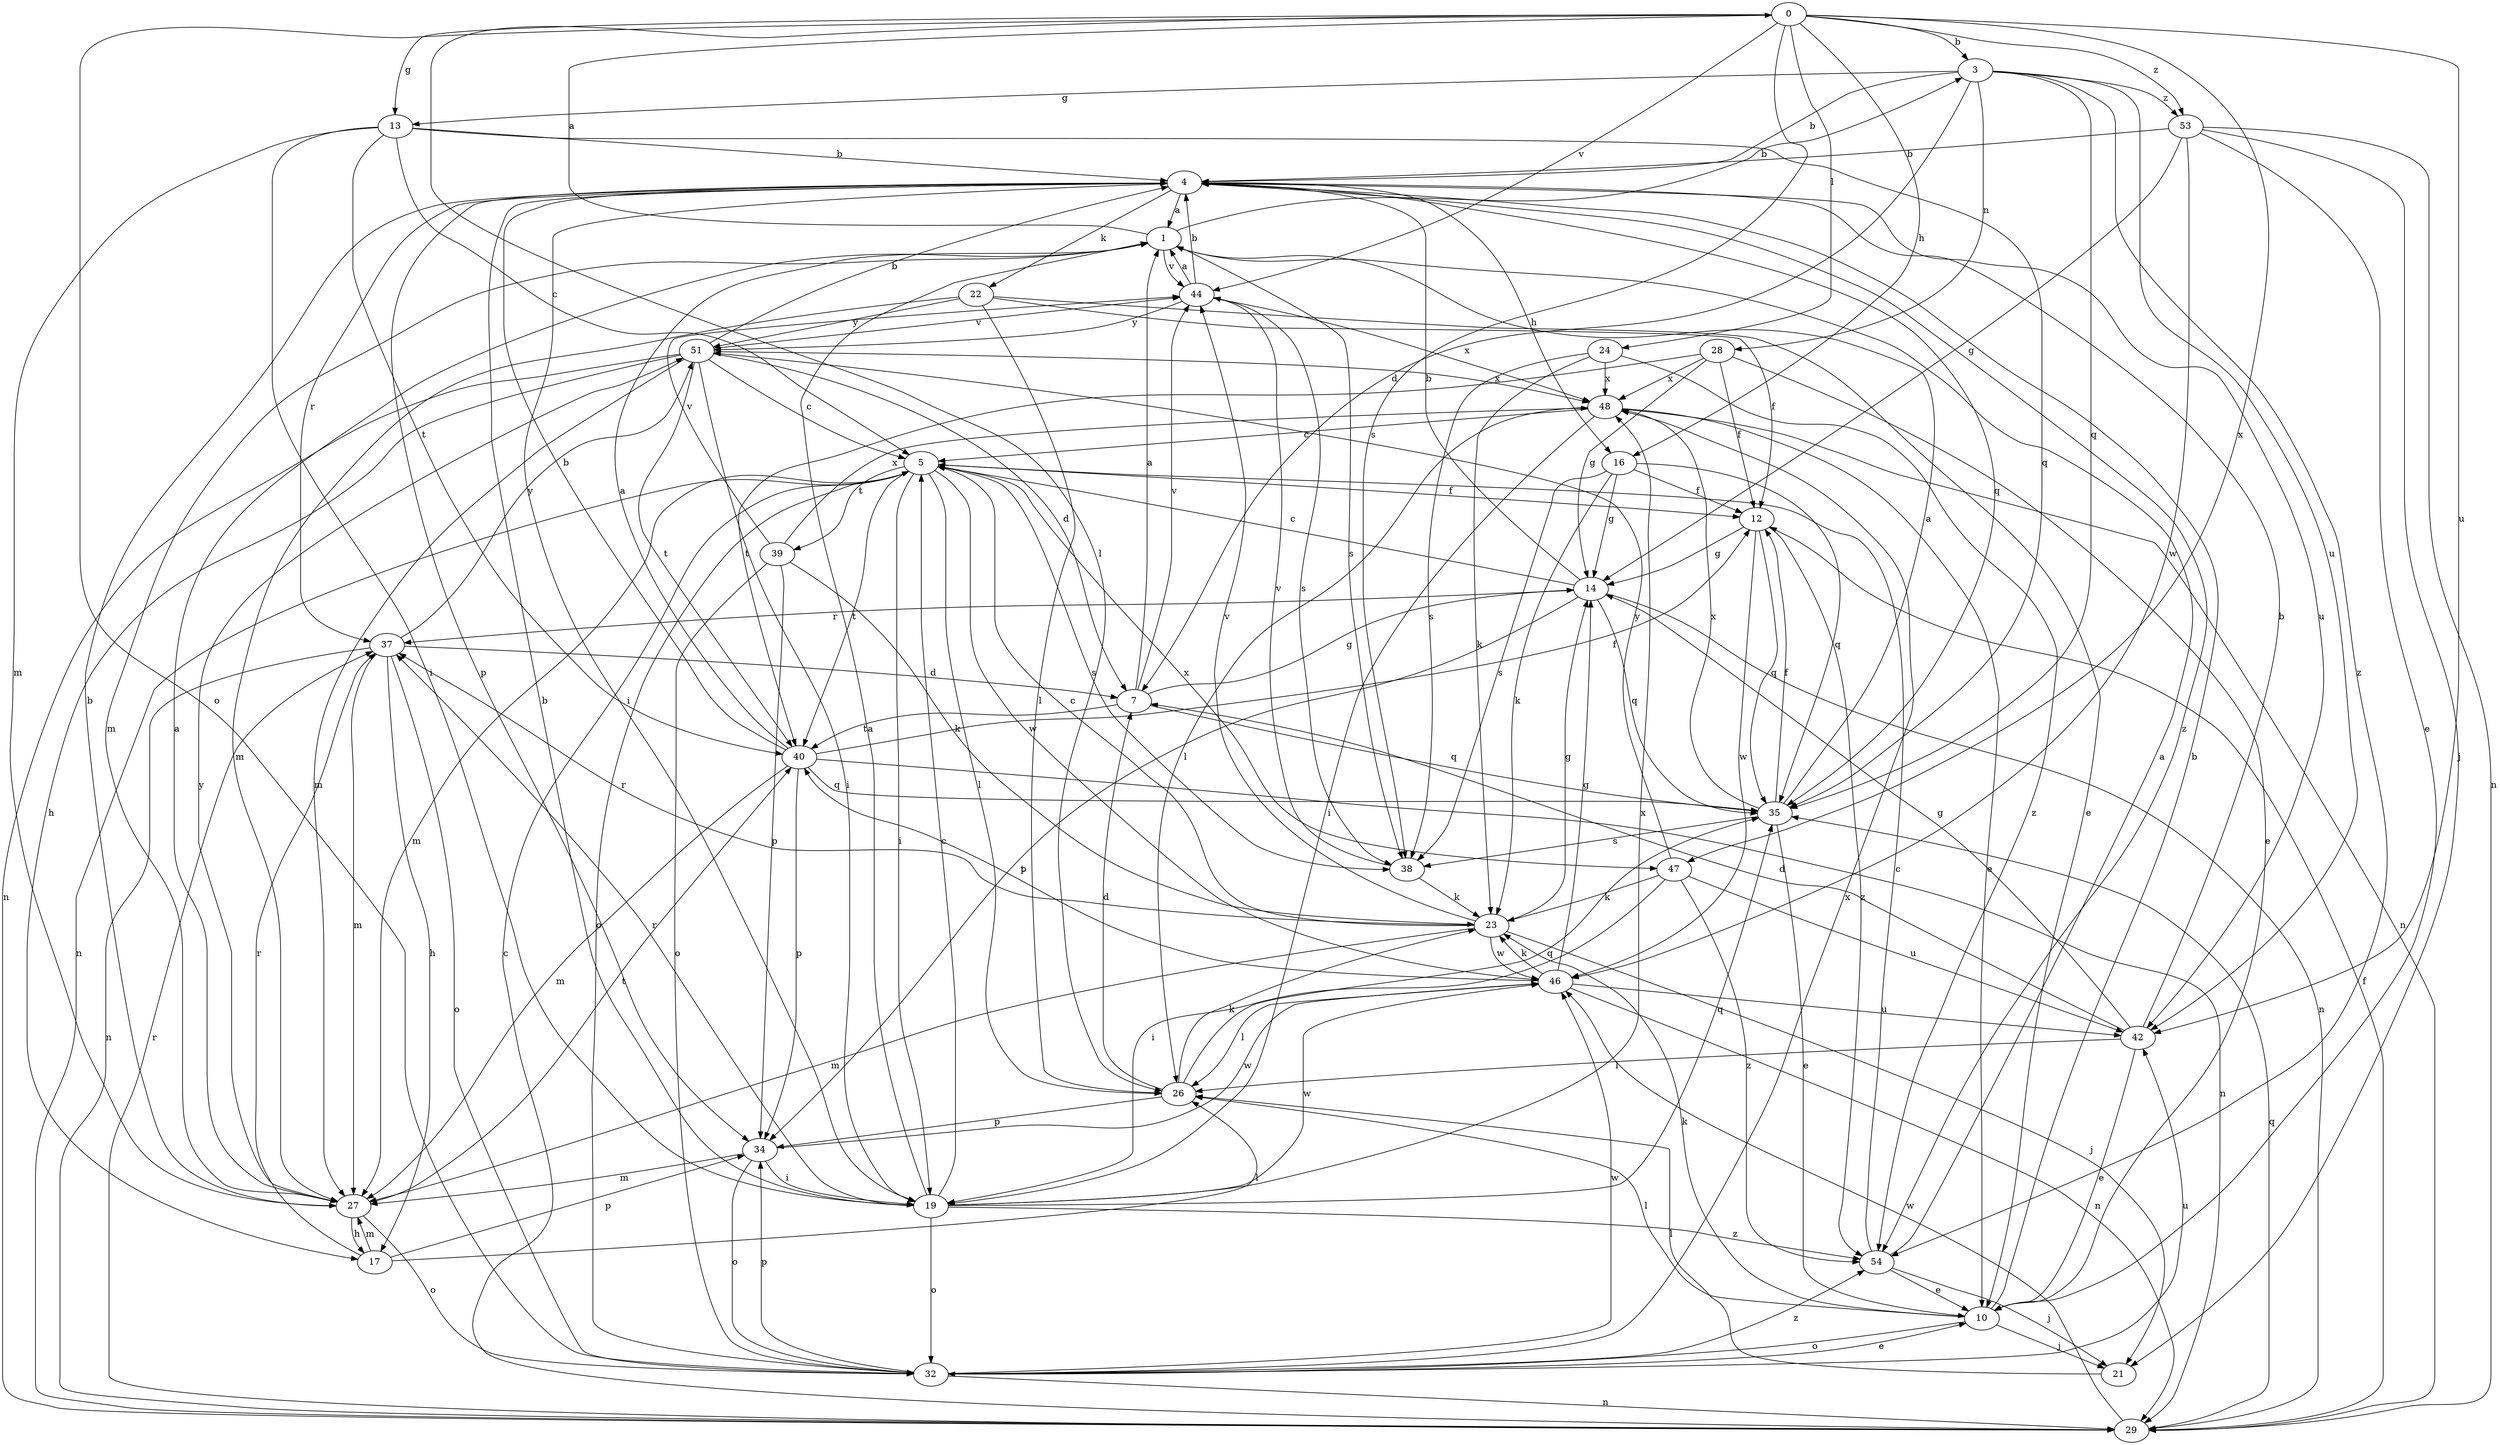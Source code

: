 strict digraph  {
0;
1;
3;
4;
5;
7;
10;
12;
13;
14;
16;
17;
19;
21;
22;
23;
24;
26;
27;
28;
29;
32;
34;
35;
37;
38;
39;
40;
42;
44;
46;
47;
48;
51;
53;
54;
0 -> 3  [label=b];
0 -> 13  [label=g];
0 -> 16  [label=h];
0 -> 24  [label=l];
0 -> 26  [label=l];
0 -> 32  [label=o];
0 -> 38  [label=s];
0 -> 42  [label=u];
0 -> 44  [label=v];
0 -> 47  [label=x];
0 -> 53  [label=z];
1 -> 0  [label=a];
1 -> 3  [label=b];
1 -> 27  [label=m];
1 -> 38  [label=s];
1 -> 44  [label=v];
3 -> 4  [label=b];
3 -> 7  [label=d];
3 -> 13  [label=g];
3 -> 28  [label=n];
3 -> 35  [label=q];
3 -> 42  [label=u];
3 -> 53  [label=z];
3 -> 54  [label=z];
4 -> 1  [label=a];
4 -> 16  [label=h];
4 -> 19  [label=i];
4 -> 22  [label=k];
4 -> 34  [label=p];
4 -> 35  [label=q];
4 -> 37  [label=r];
4 -> 42  [label=u];
4 -> 54  [label=z];
5 -> 12  [label=f];
5 -> 19  [label=i];
5 -> 26  [label=l];
5 -> 27  [label=m];
5 -> 29  [label=n];
5 -> 32  [label=o];
5 -> 38  [label=s];
5 -> 39  [label=t];
5 -> 40  [label=t];
5 -> 46  [label=w];
5 -> 47  [label=x];
7 -> 1  [label=a];
7 -> 14  [label=g];
7 -> 35  [label=q];
7 -> 40  [label=t];
7 -> 44  [label=v];
10 -> 4  [label=b];
10 -> 21  [label=j];
10 -> 23  [label=k];
10 -> 26  [label=l];
10 -> 32  [label=o];
12 -> 14  [label=g];
12 -> 35  [label=q];
12 -> 46  [label=w];
12 -> 54  [label=z];
13 -> 4  [label=b];
13 -> 5  [label=c];
13 -> 19  [label=i];
13 -> 27  [label=m];
13 -> 35  [label=q];
13 -> 40  [label=t];
14 -> 4  [label=b];
14 -> 5  [label=c];
14 -> 29  [label=n];
14 -> 34  [label=p];
14 -> 35  [label=q];
14 -> 37  [label=r];
16 -> 12  [label=f];
16 -> 14  [label=g];
16 -> 23  [label=k];
16 -> 35  [label=q];
16 -> 38  [label=s];
17 -> 26  [label=l];
17 -> 27  [label=m];
17 -> 34  [label=p];
17 -> 37  [label=r];
19 -> 1  [label=a];
19 -> 4  [label=b];
19 -> 5  [label=c];
19 -> 32  [label=o];
19 -> 35  [label=q];
19 -> 37  [label=r];
19 -> 46  [label=w];
19 -> 48  [label=x];
19 -> 54  [label=z];
21 -> 26  [label=l];
22 -> 10  [label=e];
22 -> 12  [label=f];
22 -> 26  [label=l];
22 -> 27  [label=m];
22 -> 51  [label=y];
23 -> 5  [label=c];
23 -> 14  [label=g];
23 -> 21  [label=j];
23 -> 27  [label=m];
23 -> 37  [label=r];
23 -> 44  [label=v];
23 -> 46  [label=w];
24 -> 23  [label=k];
24 -> 38  [label=s];
24 -> 48  [label=x];
24 -> 54  [label=z];
26 -> 7  [label=d];
26 -> 23  [label=k];
26 -> 34  [label=p];
26 -> 35  [label=q];
27 -> 1  [label=a];
27 -> 4  [label=b];
27 -> 17  [label=h];
27 -> 32  [label=o];
27 -> 40  [label=t];
27 -> 51  [label=y];
28 -> 10  [label=e];
28 -> 12  [label=f];
28 -> 14  [label=g];
28 -> 40  [label=t];
28 -> 48  [label=x];
29 -> 5  [label=c];
29 -> 12  [label=f];
29 -> 35  [label=q];
29 -> 37  [label=r];
29 -> 46  [label=w];
32 -> 10  [label=e];
32 -> 29  [label=n];
32 -> 34  [label=p];
32 -> 42  [label=u];
32 -> 46  [label=w];
32 -> 48  [label=x];
32 -> 54  [label=z];
34 -> 19  [label=i];
34 -> 27  [label=m];
34 -> 32  [label=o];
34 -> 46  [label=w];
35 -> 1  [label=a];
35 -> 10  [label=e];
35 -> 12  [label=f];
35 -> 38  [label=s];
35 -> 48  [label=x];
37 -> 7  [label=d];
37 -> 17  [label=h];
37 -> 27  [label=m];
37 -> 29  [label=n];
37 -> 32  [label=o];
37 -> 51  [label=y];
38 -> 23  [label=k];
38 -> 44  [label=v];
39 -> 23  [label=k];
39 -> 32  [label=o];
39 -> 34  [label=p];
39 -> 44  [label=v];
39 -> 48  [label=x];
40 -> 1  [label=a];
40 -> 4  [label=b];
40 -> 12  [label=f];
40 -> 27  [label=m];
40 -> 29  [label=n];
40 -> 34  [label=p];
40 -> 35  [label=q];
42 -> 4  [label=b];
42 -> 7  [label=d];
42 -> 10  [label=e];
42 -> 14  [label=g];
42 -> 26  [label=l];
44 -> 1  [label=a];
44 -> 4  [label=b];
44 -> 38  [label=s];
44 -> 48  [label=x];
44 -> 51  [label=y];
46 -> 14  [label=g];
46 -> 23  [label=k];
46 -> 26  [label=l];
46 -> 29  [label=n];
46 -> 40  [label=t];
46 -> 42  [label=u];
47 -> 19  [label=i];
47 -> 23  [label=k];
47 -> 42  [label=u];
47 -> 51  [label=y];
47 -> 54  [label=z];
48 -> 5  [label=c];
48 -> 10  [label=e];
48 -> 19  [label=i];
48 -> 26  [label=l];
48 -> 29  [label=n];
51 -> 4  [label=b];
51 -> 5  [label=c];
51 -> 7  [label=d];
51 -> 17  [label=h];
51 -> 19  [label=i];
51 -> 27  [label=m];
51 -> 29  [label=n];
51 -> 40  [label=t];
51 -> 44  [label=v];
51 -> 48  [label=x];
53 -> 4  [label=b];
53 -> 10  [label=e];
53 -> 14  [label=g];
53 -> 21  [label=j];
53 -> 29  [label=n];
53 -> 46  [label=w];
54 -> 1  [label=a];
54 -> 5  [label=c];
54 -> 10  [label=e];
54 -> 21  [label=j];
}
